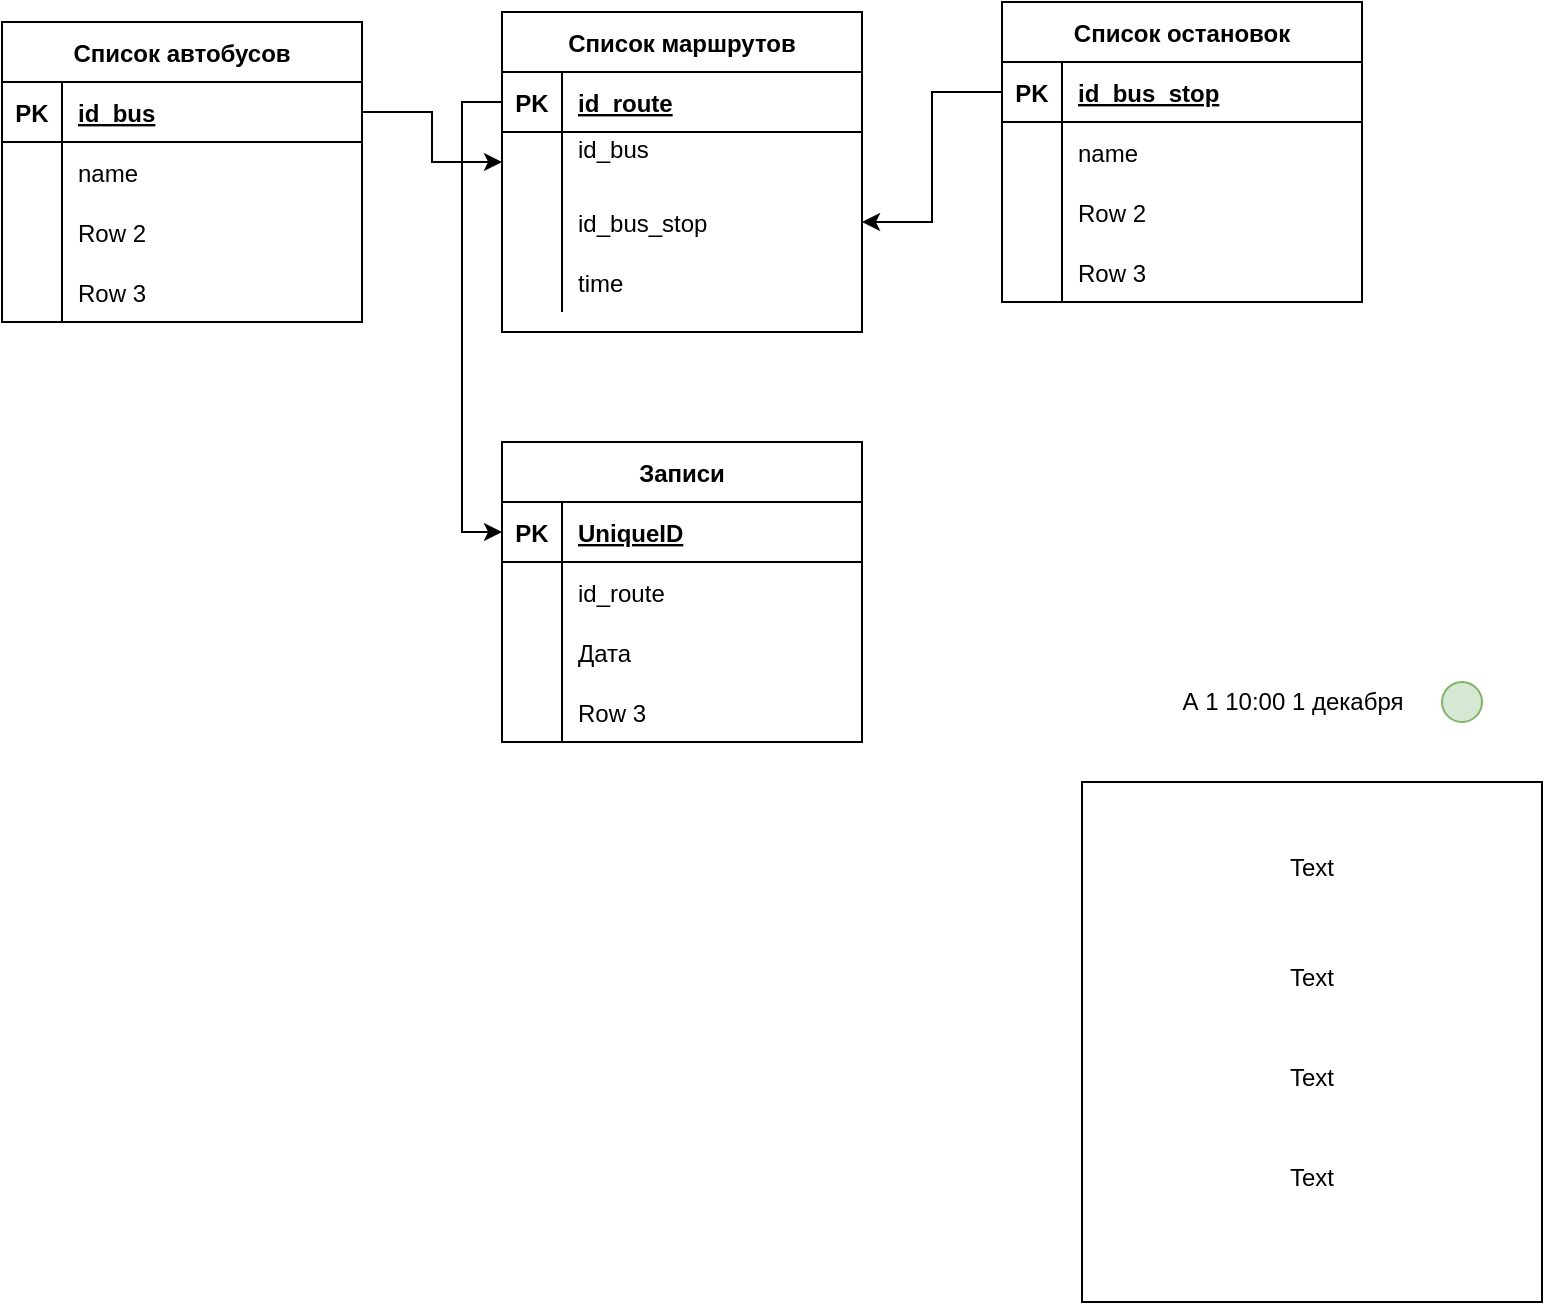 <mxfile version="20.6.0" type="device"><diagram id="h3zQwF4RA-8L-9CjV_cG" name="Page-1"><mxGraphModel dx="868" dy="476" grid="1" gridSize="10" guides="1" tooltips="1" connect="1" arrows="1" fold="1" page="1" pageScale="1" pageWidth="850" pageHeight="1100" math="0" shadow="0"><root><mxCell id="0"/><mxCell id="1" parent="0"/><mxCell id="kWoXCIL7DCyerXWF9WqF-1" value="Список остановок" style="shape=table;startSize=30;container=1;collapsible=1;childLayout=tableLayout;fixedRows=1;rowLines=0;fontStyle=1;align=center;resizeLast=1;" vertex="1" parent="1"><mxGeometry x="550" y="20" width="180" height="150" as="geometry"/></mxCell><mxCell id="kWoXCIL7DCyerXWF9WqF-2" value="" style="shape=tableRow;horizontal=0;startSize=0;swimlaneHead=0;swimlaneBody=0;fillColor=none;collapsible=0;dropTarget=0;points=[[0,0.5],[1,0.5]];portConstraint=eastwest;top=0;left=0;right=0;bottom=1;" vertex="1" parent="kWoXCIL7DCyerXWF9WqF-1"><mxGeometry y="30" width="180" height="30" as="geometry"/></mxCell><mxCell id="kWoXCIL7DCyerXWF9WqF-3" value="PK" style="shape=partialRectangle;connectable=0;fillColor=none;top=0;left=0;bottom=0;right=0;fontStyle=1;overflow=hidden;" vertex="1" parent="kWoXCIL7DCyerXWF9WqF-2"><mxGeometry width="30" height="30" as="geometry"><mxRectangle width="30" height="30" as="alternateBounds"/></mxGeometry></mxCell><mxCell id="kWoXCIL7DCyerXWF9WqF-4" value="id_bus_stop" style="shape=partialRectangle;connectable=0;fillColor=none;top=0;left=0;bottom=0;right=0;align=left;spacingLeft=6;fontStyle=5;overflow=hidden;" vertex="1" parent="kWoXCIL7DCyerXWF9WqF-2"><mxGeometry x="30" width="150" height="30" as="geometry"><mxRectangle width="150" height="30" as="alternateBounds"/></mxGeometry></mxCell><mxCell id="kWoXCIL7DCyerXWF9WqF-5" value="" style="shape=tableRow;horizontal=0;startSize=0;swimlaneHead=0;swimlaneBody=0;fillColor=none;collapsible=0;dropTarget=0;points=[[0,0.5],[1,0.5]];portConstraint=eastwest;top=0;left=0;right=0;bottom=0;" vertex="1" parent="kWoXCIL7DCyerXWF9WqF-1"><mxGeometry y="60" width="180" height="30" as="geometry"/></mxCell><mxCell id="kWoXCIL7DCyerXWF9WqF-6" value="" style="shape=partialRectangle;connectable=0;fillColor=none;top=0;left=0;bottom=0;right=0;editable=1;overflow=hidden;" vertex="1" parent="kWoXCIL7DCyerXWF9WqF-5"><mxGeometry width="30" height="30" as="geometry"><mxRectangle width="30" height="30" as="alternateBounds"/></mxGeometry></mxCell><mxCell id="kWoXCIL7DCyerXWF9WqF-7" value="name" style="shape=partialRectangle;connectable=0;fillColor=none;top=0;left=0;bottom=0;right=0;align=left;spacingLeft=6;overflow=hidden;" vertex="1" parent="kWoXCIL7DCyerXWF9WqF-5"><mxGeometry x="30" width="150" height="30" as="geometry"><mxRectangle width="150" height="30" as="alternateBounds"/></mxGeometry></mxCell><mxCell id="kWoXCIL7DCyerXWF9WqF-8" value="" style="shape=tableRow;horizontal=0;startSize=0;swimlaneHead=0;swimlaneBody=0;fillColor=none;collapsible=0;dropTarget=0;points=[[0,0.5],[1,0.5]];portConstraint=eastwest;top=0;left=0;right=0;bottom=0;" vertex="1" parent="kWoXCIL7DCyerXWF9WqF-1"><mxGeometry y="90" width="180" height="30" as="geometry"/></mxCell><mxCell id="kWoXCIL7DCyerXWF9WqF-9" value="" style="shape=partialRectangle;connectable=0;fillColor=none;top=0;left=0;bottom=0;right=0;editable=1;overflow=hidden;" vertex="1" parent="kWoXCIL7DCyerXWF9WqF-8"><mxGeometry width="30" height="30" as="geometry"><mxRectangle width="30" height="30" as="alternateBounds"/></mxGeometry></mxCell><mxCell id="kWoXCIL7DCyerXWF9WqF-10" value="Row 2" style="shape=partialRectangle;connectable=0;fillColor=none;top=0;left=0;bottom=0;right=0;align=left;spacingLeft=6;overflow=hidden;" vertex="1" parent="kWoXCIL7DCyerXWF9WqF-8"><mxGeometry x="30" width="150" height="30" as="geometry"><mxRectangle width="150" height="30" as="alternateBounds"/></mxGeometry></mxCell><mxCell id="kWoXCIL7DCyerXWF9WqF-11" value="" style="shape=tableRow;horizontal=0;startSize=0;swimlaneHead=0;swimlaneBody=0;fillColor=none;collapsible=0;dropTarget=0;points=[[0,0.5],[1,0.5]];portConstraint=eastwest;top=0;left=0;right=0;bottom=0;" vertex="1" parent="kWoXCIL7DCyerXWF9WqF-1"><mxGeometry y="120" width="180" height="30" as="geometry"/></mxCell><mxCell id="kWoXCIL7DCyerXWF9WqF-12" value="" style="shape=partialRectangle;connectable=0;fillColor=none;top=0;left=0;bottom=0;right=0;editable=1;overflow=hidden;" vertex="1" parent="kWoXCIL7DCyerXWF9WqF-11"><mxGeometry width="30" height="30" as="geometry"><mxRectangle width="30" height="30" as="alternateBounds"/></mxGeometry></mxCell><mxCell id="kWoXCIL7DCyerXWF9WqF-13" value="Row 3" style="shape=partialRectangle;connectable=0;fillColor=none;top=0;left=0;bottom=0;right=0;align=left;spacingLeft=6;overflow=hidden;" vertex="1" parent="kWoXCIL7DCyerXWF9WqF-11"><mxGeometry x="30" width="150" height="30" as="geometry"><mxRectangle width="150" height="30" as="alternateBounds"/></mxGeometry></mxCell><mxCell id="kWoXCIL7DCyerXWF9WqF-14" value="Список автобусов" style="shape=table;startSize=30;container=1;collapsible=1;childLayout=tableLayout;fixedRows=1;rowLines=0;fontStyle=1;align=center;resizeLast=1;" vertex="1" parent="1"><mxGeometry x="50" y="30" width="180" height="150" as="geometry"/></mxCell><mxCell id="kWoXCIL7DCyerXWF9WqF-15" value="" style="shape=tableRow;horizontal=0;startSize=0;swimlaneHead=0;swimlaneBody=0;fillColor=none;collapsible=0;dropTarget=0;points=[[0,0.5],[1,0.5]];portConstraint=eastwest;top=0;left=0;right=0;bottom=1;" vertex="1" parent="kWoXCIL7DCyerXWF9WqF-14"><mxGeometry y="30" width="180" height="30" as="geometry"/></mxCell><mxCell id="kWoXCIL7DCyerXWF9WqF-16" value="PK" style="shape=partialRectangle;connectable=0;fillColor=none;top=0;left=0;bottom=0;right=0;fontStyle=1;overflow=hidden;" vertex="1" parent="kWoXCIL7DCyerXWF9WqF-15"><mxGeometry width="30" height="30" as="geometry"><mxRectangle width="30" height="30" as="alternateBounds"/></mxGeometry></mxCell><mxCell id="kWoXCIL7DCyerXWF9WqF-17" value="id_bus" style="shape=partialRectangle;connectable=0;fillColor=none;top=0;left=0;bottom=0;right=0;align=left;spacingLeft=6;fontStyle=5;overflow=hidden;" vertex="1" parent="kWoXCIL7DCyerXWF9WqF-15"><mxGeometry x="30" width="150" height="30" as="geometry"><mxRectangle width="150" height="30" as="alternateBounds"/></mxGeometry></mxCell><mxCell id="kWoXCIL7DCyerXWF9WqF-18" value="" style="shape=tableRow;horizontal=0;startSize=0;swimlaneHead=0;swimlaneBody=0;fillColor=none;collapsible=0;dropTarget=0;points=[[0,0.5],[1,0.5]];portConstraint=eastwest;top=0;left=0;right=0;bottom=0;" vertex="1" parent="kWoXCIL7DCyerXWF9WqF-14"><mxGeometry y="60" width="180" height="30" as="geometry"/></mxCell><mxCell id="kWoXCIL7DCyerXWF9WqF-19" value="" style="shape=partialRectangle;connectable=0;fillColor=none;top=0;left=0;bottom=0;right=0;editable=1;overflow=hidden;" vertex="1" parent="kWoXCIL7DCyerXWF9WqF-18"><mxGeometry width="30" height="30" as="geometry"><mxRectangle width="30" height="30" as="alternateBounds"/></mxGeometry></mxCell><mxCell id="kWoXCIL7DCyerXWF9WqF-20" value="name" style="shape=partialRectangle;connectable=0;fillColor=none;top=0;left=0;bottom=0;right=0;align=left;spacingLeft=6;overflow=hidden;" vertex="1" parent="kWoXCIL7DCyerXWF9WqF-18"><mxGeometry x="30" width="150" height="30" as="geometry"><mxRectangle width="150" height="30" as="alternateBounds"/></mxGeometry></mxCell><mxCell id="kWoXCIL7DCyerXWF9WqF-21" value="" style="shape=tableRow;horizontal=0;startSize=0;swimlaneHead=0;swimlaneBody=0;fillColor=none;collapsible=0;dropTarget=0;points=[[0,0.5],[1,0.5]];portConstraint=eastwest;top=0;left=0;right=0;bottom=0;" vertex="1" parent="kWoXCIL7DCyerXWF9WqF-14"><mxGeometry y="90" width="180" height="30" as="geometry"/></mxCell><mxCell id="kWoXCIL7DCyerXWF9WqF-22" value="" style="shape=partialRectangle;connectable=0;fillColor=none;top=0;left=0;bottom=0;right=0;editable=1;overflow=hidden;" vertex="1" parent="kWoXCIL7DCyerXWF9WqF-21"><mxGeometry width="30" height="30" as="geometry"><mxRectangle width="30" height="30" as="alternateBounds"/></mxGeometry></mxCell><mxCell id="kWoXCIL7DCyerXWF9WqF-23" value="Row 2" style="shape=partialRectangle;connectable=0;fillColor=none;top=0;left=0;bottom=0;right=0;align=left;spacingLeft=6;overflow=hidden;" vertex="1" parent="kWoXCIL7DCyerXWF9WqF-21"><mxGeometry x="30" width="150" height="30" as="geometry"><mxRectangle width="150" height="30" as="alternateBounds"/></mxGeometry></mxCell><mxCell id="kWoXCIL7DCyerXWF9WqF-24" value="" style="shape=tableRow;horizontal=0;startSize=0;swimlaneHead=0;swimlaneBody=0;fillColor=none;collapsible=0;dropTarget=0;points=[[0,0.5],[1,0.5]];portConstraint=eastwest;top=0;left=0;right=0;bottom=0;" vertex="1" parent="kWoXCIL7DCyerXWF9WqF-14"><mxGeometry y="120" width="180" height="30" as="geometry"/></mxCell><mxCell id="kWoXCIL7DCyerXWF9WqF-25" value="" style="shape=partialRectangle;connectable=0;fillColor=none;top=0;left=0;bottom=0;right=0;editable=1;overflow=hidden;" vertex="1" parent="kWoXCIL7DCyerXWF9WqF-24"><mxGeometry width="30" height="30" as="geometry"><mxRectangle width="30" height="30" as="alternateBounds"/></mxGeometry></mxCell><mxCell id="kWoXCIL7DCyerXWF9WqF-26" value="Row 3" style="shape=partialRectangle;connectable=0;fillColor=none;top=0;left=0;bottom=0;right=0;align=left;spacingLeft=6;overflow=hidden;" vertex="1" parent="kWoXCIL7DCyerXWF9WqF-24"><mxGeometry x="30" width="150" height="30" as="geometry"><mxRectangle width="150" height="30" as="alternateBounds"/></mxGeometry></mxCell><mxCell id="kWoXCIL7DCyerXWF9WqF-70" value="Список маршрутов" style="shape=table;startSize=30;container=1;collapsible=1;childLayout=tableLayout;fixedRows=1;rowLines=0;fontStyle=1;align=center;resizeLast=1;" vertex="1" parent="1"><mxGeometry x="300" y="25" width="180" height="160" as="geometry"/></mxCell><mxCell id="kWoXCIL7DCyerXWF9WqF-71" value="" style="shape=tableRow;horizontal=0;startSize=0;swimlaneHead=0;swimlaneBody=0;fillColor=none;collapsible=0;dropTarget=0;points=[[0,0.5],[1,0.5]];portConstraint=eastwest;top=0;left=0;right=0;bottom=1;" vertex="1" parent="kWoXCIL7DCyerXWF9WqF-70"><mxGeometry y="30" width="180" height="30" as="geometry"/></mxCell><mxCell id="kWoXCIL7DCyerXWF9WqF-72" value="PK" style="shape=partialRectangle;connectable=0;fillColor=none;top=0;left=0;bottom=0;right=0;fontStyle=1;overflow=hidden;" vertex="1" parent="kWoXCIL7DCyerXWF9WqF-71"><mxGeometry width="30" height="30" as="geometry"><mxRectangle width="30" height="30" as="alternateBounds"/></mxGeometry></mxCell><mxCell id="kWoXCIL7DCyerXWF9WqF-73" value="id_route" style="shape=partialRectangle;connectable=0;fillColor=none;top=0;left=0;bottom=0;right=0;align=left;spacingLeft=6;fontStyle=5;overflow=hidden;" vertex="1" parent="kWoXCIL7DCyerXWF9WqF-71"><mxGeometry x="30" width="150" height="30" as="geometry"><mxRectangle width="150" height="30" as="alternateBounds"/></mxGeometry></mxCell><mxCell id="kWoXCIL7DCyerXWF9WqF-74" value="" style="shape=tableRow;horizontal=0;startSize=0;swimlaneHead=0;swimlaneBody=0;fillColor=none;collapsible=0;dropTarget=0;points=[[0,0.5],[1,0.5]];portConstraint=eastwest;top=0;left=0;right=0;bottom=0;" vertex="1" parent="kWoXCIL7DCyerXWF9WqF-70"><mxGeometry y="60" width="180" height="30" as="geometry"/></mxCell><mxCell id="kWoXCIL7DCyerXWF9WqF-75" value="" style="shape=partialRectangle;connectable=0;fillColor=none;top=0;left=0;bottom=0;right=0;editable=1;overflow=hidden;" vertex="1" parent="kWoXCIL7DCyerXWF9WqF-74"><mxGeometry width="30" height="30" as="geometry"><mxRectangle width="30" height="30" as="alternateBounds"/></mxGeometry></mxCell><mxCell id="kWoXCIL7DCyerXWF9WqF-76" value="id_bus&#xA;" style="shape=partialRectangle;connectable=0;fillColor=none;top=0;left=0;bottom=0;right=0;align=left;spacingLeft=6;overflow=hidden;" vertex="1" parent="kWoXCIL7DCyerXWF9WqF-74"><mxGeometry x="30" width="150" height="30" as="geometry"><mxRectangle width="150" height="30" as="alternateBounds"/></mxGeometry></mxCell><mxCell id="kWoXCIL7DCyerXWF9WqF-77" value="" style="shape=tableRow;horizontal=0;startSize=0;swimlaneHead=0;swimlaneBody=0;fillColor=none;collapsible=0;dropTarget=0;points=[[0,0.5],[1,0.5]];portConstraint=eastwest;top=0;left=0;right=0;bottom=0;" vertex="1" parent="kWoXCIL7DCyerXWF9WqF-70"><mxGeometry y="90" width="180" height="30" as="geometry"/></mxCell><mxCell id="kWoXCIL7DCyerXWF9WqF-78" value="" style="shape=partialRectangle;connectable=0;fillColor=none;top=0;left=0;bottom=0;right=0;editable=1;overflow=hidden;" vertex="1" parent="kWoXCIL7DCyerXWF9WqF-77"><mxGeometry width="30" height="30" as="geometry"><mxRectangle width="30" height="30" as="alternateBounds"/></mxGeometry></mxCell><mxCell id="kWoXCIL7DCyerXWF9WqF-79" value="id_bus_stop" style="shape=partialRectangle;connectable=0;fillColor=none;top=0;left=0;bottom=0;right=0;align=left;spacingLeft=6;overflow=hidden;" vertex="1" parent="kWoXCIL7DCyerXWF9WqF-77"><mxGeometry x="30" width="150" height="30" as="geometry"><mxRectangle width="150" height="30" as="alternateBounds"/></mxGeometry></mxCell><mxCell id="kWoXCIL7DCyerXWF9WqF-80" value="" style="shape=tableRow;horizontal=0;startSize=0;swimlaneHead=0;swimlaneBody=0;fillColor=none;collapsible=0;dropTarget=0;points=[[0,0.5],[1,0.5]];portConstraint=eastwest;top=0;left=0;right=0;bottom=0;" vertex="1" parent="kWoXCIL7DCyerXWF9WqF-70"><mxGeometry y="120" width="180" height="30" as="geometry"/></mxCell><mxCell id="kWoXCIL7DCyerXWF9WqF-81" value="" style="shape=partialRectangle;connectable=0;fillColor=none;top=0;left=0;bottom=0;right=0;editable=1;overflow=hidden;" vertex="1" parent="kWoXCIL7DCyerXWF9WqF-80"><mxGeometry width="30" height="30" as="geometry"><mxRectangle width="30" height="30" as="alternateBounds"/></mxGeometry></mxCell><mxCell id="kWoXCIL7DCyerXWF9WqF-82" value="time" style="shape=partialRectangle;connectable=0;fillColor=none;top=0;left=0;bottom=0;right=0;align=left;spacingLeft=6;overflow=hidden;" vertex="1" parent="kWoXCIL7DCyerXWF9WqF-80"><mxGeometry x="30" width="150" height="30" as="geometry"><mxRectangle width="150" height="30" as="alternateBounds"/></mxGeometry></mxCell><mxCell id="kWoXCIL7DCyerXWF9WqF-83" style="edgeStyle=orthogonalEdgeStyle;rounded=0;orthogonalLoop=1;jettySize=auto;html=1;" edge="1" parent="1" source="kWoXCIL7DCyerXWF9WqF-15" target="kWoXCIL7DCyerXWF9WqF-74"><mxGeometry relative="1" as="geometry"/></mxCell><mxCell id="kWoXCIL7DCyerXWF9WqF-84" style="edgeStyle=orthogonalEdgeStyle;rounded=0;orthogonalLoop=1;jettySize=auto;html=1;exitX=0;exitY=0.5;exitDx=0;exitDy=0;entryX=1;entryY=0.5;entryDx=0;entryDy=0;" edge="1" parent="1" source="kWoXCIL7DCyerXWF9WqF-2" target="kWoXCIL7DCyerXWF9WqF-77"><mxGeometry relative="1" as="geometry"/></mxCell><mxCell id="kWoXCIL7DCyerXWF9WqF-116" value="" style="rounded=0;whiteSpace=wrap;html=1;" vertex="1" parent="1"><mxGeometry x="590" y="410" width="230" height="260" as="geometry"/></mxCell><mxCell id="kWoXCIL7DCyerXWF9WqF-117" value="Text" style="text;html=1;strokeColor=none;fillColor=none;align=center;verticalAlign=middle;whiteSpace=wrap;rounded=0;" vertex="1" parent="1"><mxGeometry x="610" y="432.5" width="190" height="40" as="geometry"/></mxCell><mxCell id="kWoXCIL7DCyerXWF9WqF-118" value="Text" style="text;html=1;strokeColor=none;fillColor=none;align=center;verticalAlign=middle;whiteSpace=wrap;rounded=0;" vertex="1" parent="1"><mxGeometry x="610" y="487.5" width="190" height="40" as="geometry"/></mxCell><mxCell id="kWoXCIL7DCyerXWF9WqF-119" value="Text" style="text;html=1;strokeColor=none;fillColor=none;align=center;verticalAlign=middle;whiteSpace=wrap;rounded=0;" vertex="1" parent="1"><mxGeometry x="610" y="537.5" width="190" height="40" as="geometry"/></mxCell><mxCell id="kWoXCIL7DCyerXWF9WqF-120" value="Text" style="text;html=1;strokeColor=none;fillColor=none;align=center;verticalAlign=middle;whiteSpace=wrap;rounded=0;" vertex="1" parent="1"><mxGeometry x="610" y="587.5" width="190" height="40" as="geometry"/></mxCell><mxCell id="kWoXCIL7DCyerXWF9WqF-138" value="Записи" style="shape=table;startSize=30;container=1;collapsible=1;childLayout=tableLayout;fixedRows=1;rowLines=0;fontStyle=1;align=center;resizeLast=1;" vertex="1" parent="1"><mxGeometry x="300" y="240" width="180" height="150" as="geometry"/></mxCell><mxCell id="kWoXCIL7DCyerXWF9WqF-139" value="" style="shape=tableRow;horizontal=0;startSize=0;swimlaneHead=0;swimlaneBody=0;fillColor=none;collapsible=0;dropTarget=0;points=[[0,0.5],[1,0.5]];portConstraint=eastwest;top=0;left=0;right=0;bottom=1;" vertex="1" parent="kWoXCIL7DCyerXWF9WqF-138"><mxGeometry y="30" width="180" height="30" as="geometry"/></mxCell><mxCell id="kWoXCIL7DCyerXWF9WqF-140" value="PK" style="shape=partialRectangle;connectable=0;fillColor=none;top=0;left=0;bottom=0;right=0;fontStyle=1;overflow=hidden;" vertex="1" parent="kWoXCIL7DCyerXWF9WqF-139"><mxGeometry width="30" height="30" as="geometry"><mxRectangle width="30" height="30" as="alternateBounds"/></mxGeometry></mxCell><mxCell id="kWoXCIL7DCyerXWF9WqF-141" value="UniqueID" style="shape=partialRectangle;connectable=0;fillColor=none;top=0;left=0;bottom=0;right=0;align=left;spacingLeft=6;fontStyle=5;overflow=hidden;" vertex="1" parent="kWoXCIL7DCyerXWF9WqF-139"><mxGeometry x="30" width="150" height="30" as="geometry"><mxRectangle width="150" height="30" as="alternateBounds"/></mxGeometry></mxCell><mxCell id="kWoXCIL7DCyerXWF9WqF-142" value="" style="shape=tableRow;horizontal=0;startSize=0;swimlaneHead=0;swimlaneBody=0;fillColor=none;collapsible=0;dropTarget=0;points=[[0,0.5],[1,0.5]];portConstraint=eastwest;top=0;left=0;right=0;bottom=0;" vertex="1" parent="kWoXCIL7DCyerXWF9WqF-138"><mxGeometry y="60" width="180" height="30" as="geometry"/></mxCell><mxCell id="kWoXCIL7DCyerXWF9WqF-143" value="" style="shape=partialRectangle;connectable=0;fillColor=none;top=0;left=0;bottom=0;right=0;editable=1;overflow=hidden;" vertex="1" parent="kWoXCIL7DCyerXWF9WqF-142"><mxGeometry width="30" height="30" as="geometry"><mxRectangle width="30" height="30" as="alternateBounds"/></mxGeometry></mxCell><mxCell id="kWoXCIL7DCyerXWF9WqF-144" value="id_route" style="shape=partialRectangle;connectable=0;fillColor=none;top=0;left=0;bottom=0;right=0;align=left;spacingLeft=6;overflow=hidden;" vertex="1" parent="kWoXCIL7DCyerXWF9WqF-142"><mxGeometry x="30" width="150" height="30" as="geometry"><mxRectangle width="150" height="30" as="alternateBounds"/></mxGeometry></mxCell><mxCell id="kWoXCIL7DCyerXWF9WqF-145" value="" style="shape=tableRow;horizontal=0;startSize=0;swimlaneHead=0;swimlaneBody=0;fillColor=none;collapsible=0;dropTarget=0;points=[[0,0.5],[1,0.5]];portConstraint=eastwest;top=0;left=0;right=0;bottom=0;" vertex="1" parent="kWoXCIL7DCyerXWF9WqF-138"><mxGeometry y="90" width="180" height="30" as="geometry"/></mxCell><mxCell id="kWoXCIL7DCyerXWF9WqF-146" value="" style="shape=partialRectangle;connectable=0;fillColor=none;top=0;left=0;bottom=0;right=0;editable=1;overflow=hidden;" vertex="1" parent="kWoXCIL7DCyerXWF9WqF-145"><mxGeometry width="30" height="30" as="geometry"><mxRectangle width="30" height="30" as="alternateBounds"/></mxGeometry></mxCell><mxCell id="kWoXCIL7DCyerXWF9WqF-147" value="Дата" style="shape=partialRectangle;connectable=0;fillColor=none;top=0;left=0;bottom=0;right=0;align=left;spacingLeft=6;overflow=hidden;" vertex="1" parent="kWoXCIL7DCyerXWF9WqF-145"><mxGeometry x="30" width="150" height="30" as="geometry"><mxRectangle width="150" height="30" as="alternateBounds"/></mxGeometry></mxCell><mxCell id="kWoXCIL7DCyerXWF9WqF-148" value="" style="shape=tableRow;horizontal=0;startSize=0;swimlaneHead=0;swimlaneBody=0;fillColor=none;collapsible=0;dropTarget=0;points=[[0,0.5],[1,0.5]];portConstraint=eastwest;top=0;left=0;right=0;bottom=0;" vertex="1" parent="kWoXCIL7DCyerXWF9WqF-138"><mxGeometry y="120" width="180" height="30" as="geometry"/></mxCell><mxCell id="kWoXCIL7DCyerXWF9WqF-149" value="" style="shape=partialRectangle;connectable=0;fillColor=none;top=0;left=0;bottom=0;right=0;editable=1;overflow=hidden;" vertex="1" parent="kWoXCIL7DCyerXWF9WqF-148"><mxGeometry width="30" height="30" as="geometry"><mxRectangle width="30" height="30" as="alternateBounds"/></mxGeometry></mxCell><mxCell id="kWoXCIL7DCyerXWF9WqF-150" value="Row 3" style="shape=partialRectangle;connectable=0;fillColor=none;top=0;left=0;bottom=0;right=0;align=left;spacingLeft=6;overflow=hidden;" vertex="1" parent="kWoXCIL7DCyerXWF9WqF-148"><mxGeometry x="30" width="150" height="30" as="geometry"><mxRectangle width="150" height="30" as="alternateBounds"/></mxGeometry></mxCell><mxCell id="kWoXCIL7DCyerXWF9WqF-165" style="edgeStyle=orthogonalEdgeStyle;rounded=0;orthogonalLoop=1;jettySize=auto;html=1;entryX=0;entryY=0.5;entryDx=0;entryDy=0;" edge="1" parent="1" source="kWoXCIL7DCyerXWF9WqF-71" target="kWoXCIL7DCyerXWF9WqF-139"><mxGeometry relative="1" as="geometry"/></mxCell><mxCell id="kWoXCIL7DCyerXWF9WqF-166" value="А 1 10:00 1 декабря" style="text;html=1;align=center;verticalAlign=middle;resizable=0;points=[];autosize=1;strokeColor=none;fillColor=none;" vertex="1" parent="1"><mxGeometry x="630" y="355" width="130" height="30" as="geometry"/></mxCell><mxCell id="kWoXCIL7DCyerXWF9WqF-167" value="" style="ellipse;whiteSpace=wrap;html=1;fillColor=#d5e8d4;strokeColor=#82b366;" vertex="1" parent="1"><mxGeometry x="770" y="360" width="20" height="20" as="geometry"/></mxCell></root></mxGraphModel></diagram></mxfile>
